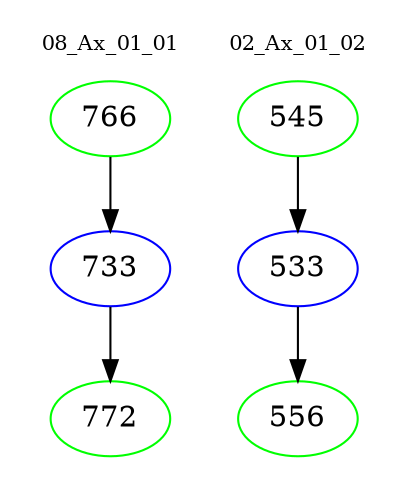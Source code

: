 digraph{
subgraph cluster_0 {
color = white
label = "08_Ax_01_01";
fontsize=10;
T0_766 [label="766", color="green"]
T0_766 -> T0_733 [color="black"]
T0_733 [label="733", color="blue"]
T0_733 -> T0_772 [color="black"]
T0_772 [label="772", color="green"]
}
subgraph cluster_1 {
color = white
label = "02_Ax_01_02";
fontsize=10;
T1_545 [label="545", color="green"]
T1_545 -> T1_533 [color="black"]
T1_533 [label="533", color="blue"]
T1_533 -> T1_556 [color="black"]
T1_556 [label="556", color="green"]
}
}
